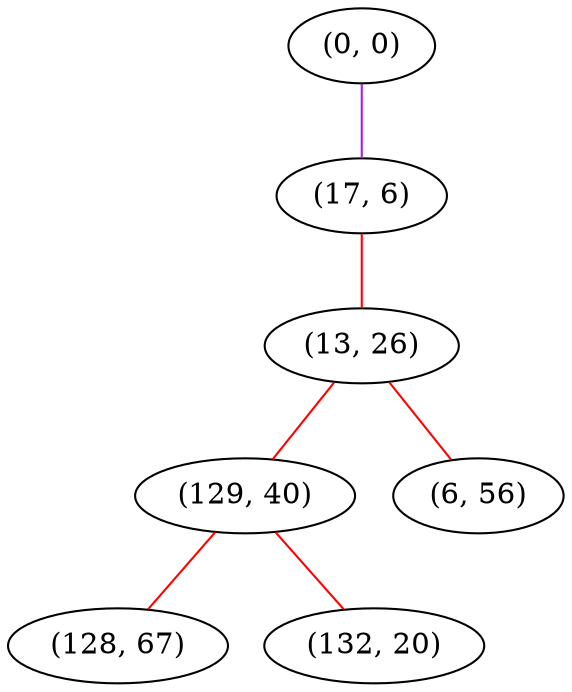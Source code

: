 graph "" {
"(0, 0)";
"(17, 6)";
"(13, 26)";
"(129, 40)";
"(6, 56)";
"(128, 67)";
"(132, 20)";
"(0, 0)" -- "(17, 6)"  [color=purple, key=0, weight=4];
"(17, 6)" -- "(13, 26)"  [color=red, key=0, weight=1];
"(13, 26)" -- "(129, 40)"  [color=red, key=0, weight=1];
"(13, 26)" -- "(6, 56)"  [color=red, key=0, weight=1];
"(129, 40)" -- "(128, 67)"  [color=red, key=0, weight=1];
"(129, 40)" -- "(132, 20)"  [color=red, key=0, weight=1];
}
